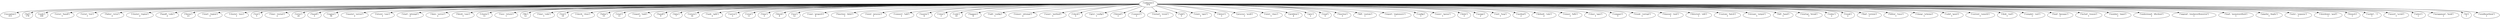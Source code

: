 strict digraph  {
	"['unknown']
976" -> "['exception']
313";
	"['unknown']
976" -> "['fail']
178";
	"['unknown']
976" -> "['node']
100";
	"['unknown']
976" -> "['error', 'handl']
1";
	"['unknown']
976" -> "['error', 'test']
1";
	"['unknown']
976" -> "['failur', 'error']
2";
	"['unknown']
976" -> "['cluster', 'region']
2";
	"['unknown']
976" -> "['handl', 'code']
2";
	"['unknown']
976" -> "['throw']
23";
	"['unknown']
976" -> "['start', 'region']
3";
	"['unknown']
976" -> "['cluster', 'issu']
1";
	"['unknown']
976" -> "['test']
5";
	"['unknown']
976" -> "['time', 'restart']
2";
	"['unknown']
976" -> "['error']
26";
	"['unknown']
976" -> "['handl']
3";
	"['unknown']
976" -> "['region']
36";
	"['unknown']
976" -> "['master', 'server']
2";
	"['unknown']
976" -> "['return', 'case']
1";
	"['unknown']
976" -> "['start', 'attempt']
2";
	"['unknown']
976" -> "['data', 'server']
2";
	"['unknown']
976" -> "['block', 'case']
1";
	"['unknown']
976" -> "['cluster']
11";
	"['unknown']
976" -> "['issu', 'return']
1";
	"['unknown']
976" -> "['file']
12";
	"['unknown']
976" -> "['time', 'code']
1";
	"['unknown']
976" -> "['test']
19";
	"['unknown']
976" -> "['check', 'close']
1";
	"['unknown']
976" -> "['failur']
15";
	"['unknown']
976" -> "['start']
11";
	"['unknown']
976" -> "['report', 'task']
2";
	"['unknown']
976" -> "['handl']
9";
	"['unknown']
976" -> "['data']
7";
	"['unknown']
976" -> "['return']
16";
	"['unknown']
976" -> "['task', 'split']
2";
	"['unknown']
976" -> "['server']
3";
	"['unknown']
976" -> "['creat']
11";
	"['unknown']
976" -> "['time']
3";
	"['unknown']
976" -> "['block']
8";
	"['unknown']
976" -> "['issu']
12";
	"['unknown']
976" -> "['case', 'properti']
2";
	"['unknown']
976" -> "['function', 'delet']
1";
	"['unknown']
976" -> "['exist', 'process']
1";
	"['unknown']
976" -> "['connect', 'tabl']
1";
	"['unknown']
976" -> "['master']
6";
	"['unknown']
976" -> "['close']
3";
	"['unknown']
976" -> "['code']
10";
	"['unknown']
976" -> "['happen']
4";
	"['unknown']
976" -> "['tabl', 'config']
1";
	"['unknown']
976" -> "['remov', 'attempt']
2";
	"['unknown']
976" -> "['sourc', 'method']
1";
	"['unknown']
976" -> "['check']
3";
	"['unknown']
976" -> "['give', 'config']
1";
	"['unknown']
976" -> "['thread']
3";
	"['unknown']
976" -> "['connect']
3";
	"['unknown']
976" -> "['restart', 'event']
1";
	"['unknown']
976" -> "['tabl']
5";
	"['unknown']
976" -> "['state', 'oper']
1";
	"['unknown']
976" -> "['detect']
3";
	"['unknown']
976" -> "['process', 'work']
1";
	"['unknown']
976" -> "['exist', 'class']
1";
	"['unknown']
976" -> "['problem']
4";
	"['unknown']
976" -> "['give']
2";
	"['unknown']
976" -> "['read']
5";
	"['unknown']
976" -> "['function']
3";
	"['unknown']
976" -> "['kill', 'custom']
1";
	"['unknown']
976" -> "['report', 'regionserv']
1";
	"['unknown']
976" -> "['config']
3";
	"['unknown']
976" -> "['sourc', 'queue']
1";
	"['unknown']
976" -> "['delet']
3";
	"['unknown']
976" -> "['assign']
2";
	"['unknown']
976" -> "['exit', 'loop']
1";
	"['unknown']
976" -> "['method']
2";
	"['unknown']
976" -> "['default', 'valu']
2";
	"['unknown']
976" -> "['remov', 'hdfs']
1";
	"['unknown']
976" -> "['class', 'oper']
1";
	"['unknown']
976" -> "['compact']
3";
	"['unknown']
976" -> "['trunk', 'corrupt']
1";
	"['unknown']
976" -> "['timeout', 'wait']
1";
	"['unknown']
976" -> "['directori', 'edit']
1";
	"['unknown']
976" -> "['custom', 'batch']
1";
	"['unknown']
976" -> "['stream', 'output']
1";
	"['unknown']
976" -> "['kill', 'hand']
1";
	"['unknown']
976" -> "['startup', 'break']
1";
	"['unknown']
976" -> "['reduc']
2";
	"['unknown']
976" -> "['trunk']
2";
	"['unknown']
976" -> "['find', 'version']
1";
	"['unknown']
976" -> "['follow', 'trace']
1";
	"['unknown']
976" -> "['chang', 'schema']
1";
	"['unknown']
976" -> "['valid', 'queri']
1";
	"['unknown']
976" -> "['current', 'someth']
1";
	"['unknown']
976" -> "['disk', 'end']
1";
	"['unknown']
976" -> "['complet', 'sort']
1";
	"['unknown']
976" -> "['lead', 'keyspac']
1";
	"['unknown']
976" -> "['includ', 'reason']
1";
	"['unknown']
976" -> "['number', 'input']
1";
	"['unknown']
976" -> "['understand', 'dfsclient']
1";
	"['unknown']
976" -> "['upgrad', 'stackoverflowerror']
1";
	"['unknown']
976" -> "['load', 'memstoreflush']
1";
	"['unknown']
976" -> "['pipelin', 'duplic']
1";
	"['unknown']
976" -> "['notic', 'sequenc']
1";
	"['unknown']
976" -> "['shutdown', 'pool']
1";
	"['unknown']
976" -> "['branch']
1";
	"['unknown']
976" -> "['socket', ':']
1";
	"['unknown']
976" -> "['assert', 'scrub']
1";
	"['unknown']
976" -> "['select']
1";
	"['unknown']
976" -> "['mrappmast', 'hook']
1";
	"['unknown']
976" -> "['hit']
1";
	"['unknown']
976" -> "['sendheartbeat']
1";
}
